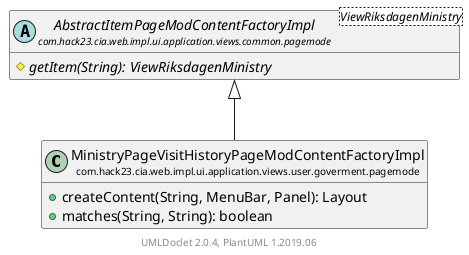 @startuml
    set namespaceSeparator none
    hide empty fields
    hide empty methods

    class "<size:14>MinistryPageVisitHistoryPageModContentFactoryImpl\n<size:10>com.hack23.cia.web.impl.ui.application.views.user.goverment.pagemode" as com.hack23.cia.web.impl.ui.application.views.user.goverment.pagemode.MinistryPageVisitHistoryPageModContentFactoryImpl [[MinistryPageVisitHistoryPageModContentFactoryImpl.html]] {
        +createContent(String, MenuBar, Panel): Layout
        +matches(String, String): boolean
    }

    abstract class "<size:14>AbstractItemPageModContentFactoryImpl\n<size:10>com.hack23.cia.web.impl.ui.application.views.common.pagemode" as com.hack23.cia.web.impl.ui.application.views.common.pagemode.AbstractItemPageModContentFactoryImpl<ViewRiksdagenMinistry> [[../../../common/pagemode/AbstractItemPageModContentFactoryImpl.html]] {
        {abstract} #getItem(String): ViewRiksdagenMinistry
    }

    com.hack23.cia.web.impl.ui.application.views.common.pagemode.AbstractItemPageModContentFactoryImpl <|-- com.hack23.cia.web.impl.ui.application.views.user.goverment.pagemode.MinistryPageVisitHistoryPageModContentFactoryImpl

    center footer UMLDoclet 2.0.4, PlantUML 1.2019.06
@enduml
